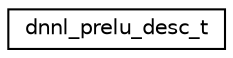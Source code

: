 digraph "Graphical Class Hierarchy"
{
 // LATEX_PDF_SIZE
  edge [fontname="Helvetica",fontsize="10",labelfontname="Helvetica",labelfontsize="10"];
  node [fontname="Helvetica",fontsize="10",shape=record];
  rankdir="LR";
  Node0 [label="dnnl_prelu_desc_t",height=0.2,width=0.4,color="black", fillcolor="white", style="filled",URL="$structdnnl__prelu__desc__t.html",tooltip=" "];
}
